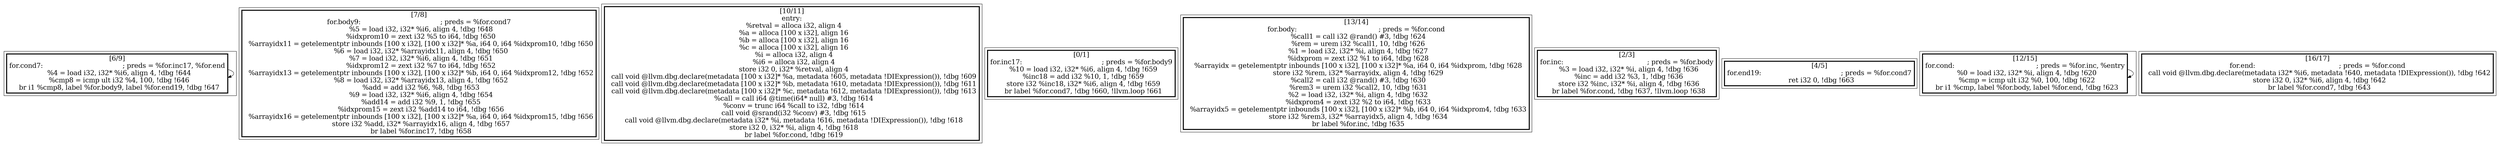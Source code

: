 
digraph G {





subgraph cluster8 {


node35 [penwidth=3.0,fontsize=20,shape=rectangle,label="[6/9]
for.cond7:                                        ; preds = %for.inc17, %for.end
  %4 = load i32, i32* %i6, align 4, !dbg !644
  %cmp8 = icmp ult i32 %4, 100, !dbg !646
  br i1 %cmp8, label %for.body9, label %for.end19, !dbg !647
" ]

node35->node35 [ ]


}

subgraph cluster7 {


node34 [penwidth=3.0,fontsize=20,shape=rectangle,label="[7/8]
for.body9:                                        ; preds = %for.cond7
  %5 = load i32, i32* %i6, align 4, !dbg !648
  %idxprom10 = zext i32 %5 to i64, !dbg !650
  %arrayidx11 = getelementptr inbounds [100 x i32], [100 x i32]* %a, i64 0, i64 %idxprom10, !dbg !650
  %6 = load i32, i32* %arrayidx11, align 4, !dbg !650
  %7 = load i32, i32* %i6, align 4, !dbg !651
  %idxprom12 = zext i32 %7 to i64, !dbg !652
  %arrayidx13 = getelementptr inbounds [100 x i32], [100 x i32]* %b, i64 0, i64 %idxprom12, !dbg !652
  %8 = load i32, i32* %arrayidx13, align 4, !dbg !652
  %add = add i32 %6, %8, !dbg !653
  %9 = load i32, i32* %i6, align 4, !dbg !654
  %add14 = add i32 %9, 1, !dbg !655
  %idxprom15 = zext i32 %add14 to i64, !dbg !656
  %arrayidx16 = getelementptr inbounds [100 x i32], [100 x i32]* %a, i64 0, i64 %idxprom15, !dbg !656
  store i32 %add, i32* %arrayidx16, align 4, !dbg !657
  br label %for.inc17, !dbg !658
" ]



}

subgraph cluster6 {


node33 [penwidth=3.0,fontsize=20,shape=rectangle,label="[10/11]
entry:
  %retval = alloca i32, align 4
  %a = alloca [100 x i32], align 16
  %b = alloca [100 x i32], align 16
  %c = alloca [100 x i32], align 16
  %i = alloca i32, align 4
  %i6 = alloca i32, align 4
  store i32 0, i32* %retval, align 4
  call void @llvm.dbg.declare(metadata [100 x i32]* %a, metadata !605, metadata !DIExpression()), !dbg !609
  call void @llvm.dbg.declare(metadata [100 x i32]* %b, metadata !610, metadata !DIExpression()), !dbg !611
  call void @llvm.dbg.declare(metadata [100 x i32]* %c, metadata !612, metadata !DIExpression()), !dbg !613
  %call = call i64 @time(i64* null) #3, !dbg !614
  %conv = trunc i64 %call to i32, !dbg !614
  call void @srand(i32 %conv) #3, !dbg !615
  call void @llvm.dbg.declare(metadata i32* %i, metadata !616, metadata !DIExpression()), !dbg !618
  store i32 0, i32* %i, align 4, !dbg !618
  br label %for.cond, !dbg !619
" ]



}

subgraph cluster0 {


node27 [penwidth=3.0,fontsize=20,shape=rectangle,label="[0/1]
for.inc17:                                        ; preds = %for.body9
  %10 = load i32, i32* %i6, align 4, !dbg !659
  %inc18 = add i32 %10, 1, !dbg !659
  store i32 %inc18, i32* %i6, align 4, !dbg !659
  br label %for.cond7, !dbg !660, !llvm.loop !661
" ]



}

subgraph cluster5 {


node32 [penwidth=3.0,fontsize=20,shape=rectangle,label="[13/14]
for.body:                                         ; preds = %for.cond
  %call1 = call i32 @rand() #3, !dbg !624
  %rem = urem i32 %call1, 10, !dbg !626
  %1 = load i32, i32* %i, align 4, !dbg !627
  %idxprom = zext i32 %1 to i64, !dbg !628
  %arrayidx = getelementptr inbounds [100 x i32], [100 x i32]* %a, i64 0, i64 %idxprom, !dbg !628
  store i32 %rem, i32* %arrayidx, align 4, !dbg !629
  %call2 = call i32 @rand() #3, !dbg !630
  %rem3 = urem i32 %call2, 10, !dbg !631
  %2 = load i32, i32* %i, align 4, !dbg !632
  %idxprom4 = zext i32 %2 to i64, !dbg !633
  %arrayidx5 = getelementptr inbounds [100 x i32], [100 x i32]* %b, i64 0, i64 %idxprom4, !dbg !633
  store i32 %rem3, i32* %arrayidx5, align 4, !dbg !634
  br label %for.inc, !dbg !635
" ]



}

subgraph cluster1 {


node28 [penwidth=3.0,fontsize=20,shape=rectangle,label="[2/3]
for.inc:                                          ; preds = %for.body
  %3 = load i32, i32* %i, align 4, !dbg !636
  %inc = add i32 %3, 1, !dbg !636
  store i32 %inc, i32* %i, align 4, !dbg !636
  br label %for.cond, !dbg !637, !llvm.loop !638
" ]



}

subgraph cluster2 {


node29 [penwidth=3.0,fontsize=20,shape=rectangle,label="[4/5]
for.end19:                                        ; preds = %for.cond7
  ret i32 0, !dbg !663
" ]



}

subgraph cluster3 {


node30 [penwidth=3.0,fontsize=20,shape=rectangle,label="[12/15]
for.cond:                                         ; preds = %for.inc, %entry
  %0 = load i32, i32* %i, align 4, !dbg !620
  %cmp = icmp ult i32 %0, 100, !dbg !622
  br i1 %cmp, label %for.body, label %for.end, !dbg !623
" ]

node30->node30 [ ]


}

subgraph cluster4 {


node31 [penwidth=3.0,fontsize=20,shape=rectangle,label="[16/17]
for.end:                                          ; preds = %for.cond
  call void @llvm.dbg.declare(metadata i32* %i6, metadata !640, metadata !DIExpression()), !dbg !642
  store i32 0, i32* %i6, align 4, !dbg !642
  br label %for.cond7, !dbg !643
" ]



}

}
